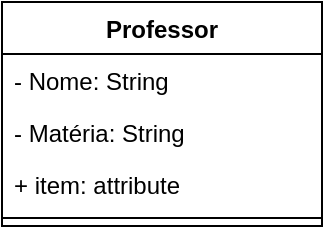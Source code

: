 <mxfile version="26.2.2">
  <diagram name="Página-1" id="1Peog-f4BnmqrvVr_YIg">
    <mxGraphModel dx="191" dy="571" grid="1" gridSize="10" guides="1" tooltips="1" connect="1" arrows="1" fold="1" page="1" pageScale="1" pageWidth="827" pageHeight="1169" math="0" shadow="0">
      <root>
        <mxCell id="0" />
        <mxCell id="1" parent="0" />
        <mxCell id="845Bym_3ENQX0MdDqbPl-2" value="Professor" style="swimlane;fontStyle=1;align=center;verticalAlign=top;childLayout=stackLayout;horizontal=1;startSize=26;horizontalStack=0;resizeParent=1;resizeParentMax=0;resizeLast=0;collapsible=1;marginBottom=0;whiteSpace=wrap;html=1;" vertex="1" parent="1">
          <mxGeometry x="30" y="330" width="160" height="112" as="geometry" />
        </mxCell>
        <mxCell id="845Bym_3ENQX0MdDqbPl-3" value="- Nome: String" style="text;strokeColor=none;fillColor=none;align=left;verticalAlign=top;spacingLeft=4;spacingRight=4;overflow=hidden;rotatable=0;points=[[0,0.5],[1,0.5]];portConstraint=eastwest;whiteSpace=wrap;html=1;" vertex="1" parent="845Bym_3ENQX0MdDqbPl-2">
          <mxGeometry y="26" width="160" height="26" as="geometry" />
        </mxCell>
        <mxCell id="845Bym_3ENQX0MdDqbPl-6" value="- Matéria: String" style="text;strokeColor=none;fillColor=none;align=left;verticalAlign=top;spacingLeft=4;spacingRight=4;overflow=hidden;rotatable=0;points=[[0,0.5],[1,0.5]];portConstraint=eastwest;whiteSpace=wrap;html=1;" vertex="1" parent="845Bym_3ENQX0MdDqbPl-2">
          <mxGeometry y="52" width="160" height="26" as="geometry" />
        </mxCell>
        <mxCell id="845Bym_3ENQX0MdDqbPl-8" value="+ item: attribute" style="text;strokeColor=none;fillColor=none;align=left;verticalAlign=top;spacingLeft=4;spacingRight=4;overflow=hidden;rotatable=0;points=[[0,0.5],[1,0.5]];portConstraint=eastwest;whiteSpace=wrap;html=1;" vertex="1" parent="845Bym_3ENQX0MdDqbPl-2">
          <mxGeometry y="78" width="160" height="26" as="geometry" />
        </mxCell>
        <mxCell id="845Bym_3ENQX0MdDqbPl-4" value="" style="line;strokeWidth=1;fillColor=none;align=left;verticalAlign=middle;spacingTop=-1;spacingLeft=3;spacingRight=3;rotatable=0;labelPosition=right;points=[];portConstraint=eastwest;strokeColor=inherit;" vertex="1" parent="845Bym_3ENQX0MdDqbPl-2">
          <mxGeometry y="104" width="160" height="8" as="geometry" />
        </mxCell>
      </root>
    </mxGraphModel>
  </diagram>
</mxfile>
